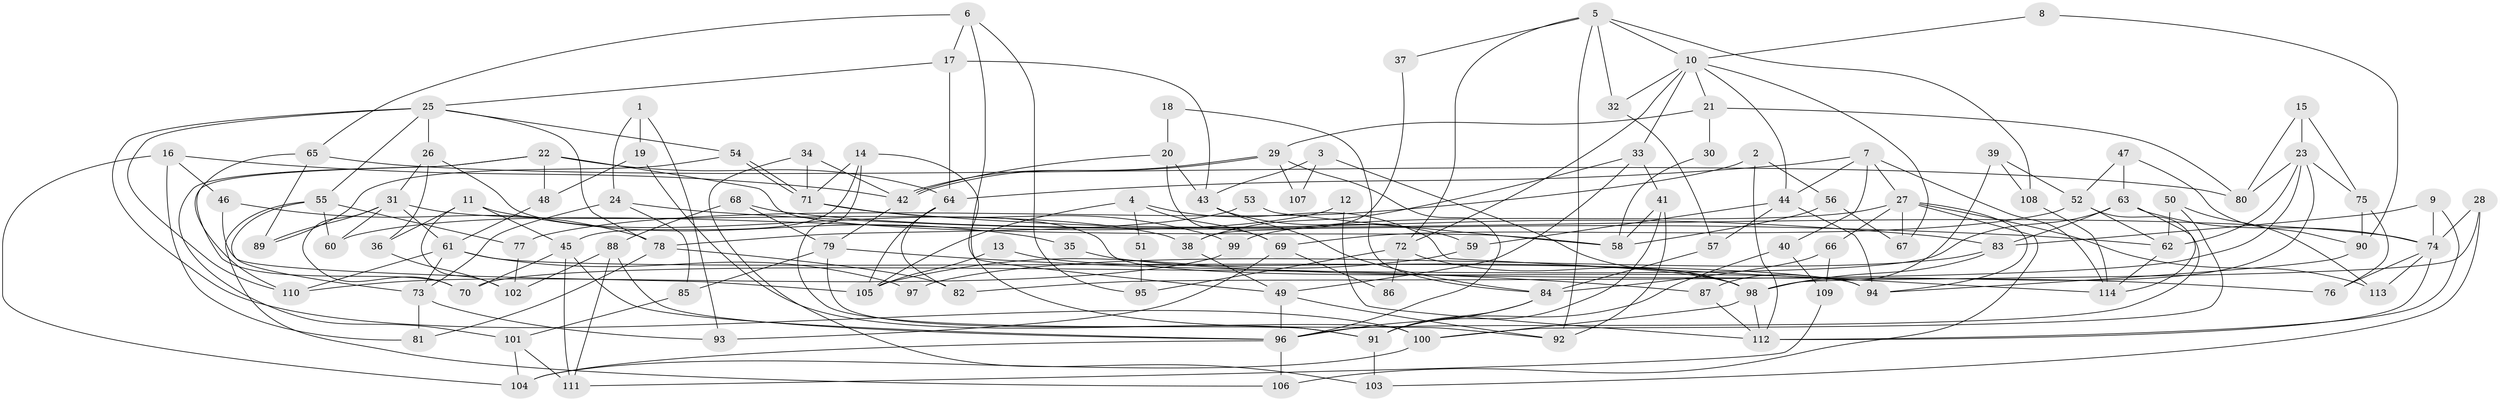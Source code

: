 // coarse degree distribution, {3: 0.2638888888888889, 4: 0.1527777777777778, 7: 0.06944444444444445, 5: 0.125, 8: 0.125, 6: 0.1388888888888889, 2: 0.06944444444444445, 9: 0.041666666666666664, 10: 0.013888888888888888}
// Generated by graph-tools (version 1.1) at 2025/52/02/27/25 19:52:03]
// undirected, 114 vertices, 228 edges
graph export_dot {
graph [start="1"]
  node [color=gray90,style=filled];
  1;
  2;
  3;
  4;
  5;
  6;
  7;
  8;
  9;
  10;
  11;
  12;
  13;
  14;
  15;
  16;
  17;
  18;
  19;
  20;
  21;
  22;
  23;
  24;
  25;
  26;
  27;
  28;
  29;
  30;
  31;
  32;
  33;
  34;
  35;
  36;
  37;
  38;
  39;
  40;
  41;
  42;
  43;
  44;
  45;
  46;
  47;
  48;
  49;
  50;
  51;
  52;
  53;
  54;
  55;
  56;
  57;
  58;
  59;
  60;
  61;
  62;
  63;
  64;
  65;
  66;
  67;
  68;
  69;
  70;
  71;
  72;
  73;
  74;
  75;
  76;
  77;
  78;
  79;
  80;
  81;
  82;
  83;
  84;
  85;
  86;
  87;
  88;
  89;
  90;
  91;
  92;
  93;
  94;
  95;
  96;
  97;
  98;
  99;
  100;
  101;
  102;
  103;
  104;
  105;
  106;
  107;
  108;
  109;
  110;
  111;
  112;
  113;
  114;
  1 -- 19;
  1 -- 93;
  1 -- 24;
  2 -- 112;
  2 -- 77;
  2 -- 56;
  3 -- 98;
  3 -- 43;
  3 -- 107;
  4 -- 114;
  4 -- 105;
  4 -- 51;
  4 -- 69;
  5 -- 10;
  5 -- 72;
  5 -- 32;
  5 -- 37;
  5 -- 92;
  5 -- 108;
  6 -- 92;
  6 -- 65;
  6 -- 17;
  6 -- 95;
  7 -- 114;
  7 -- 27;
  7 -- 40;
  7 -- 44;
  7 -- 64;
  8 -- 90;
  8 -- 10;
  9 -- 74;
  9 -- 83;
  9 -- 112;
  10 -- 32;
  10 -- 33;
  10 -- 21;
  10 -- 44;
  10 -- 67;
  10 -- 72;
  11 -- 102;
  11 -- 45;
  11 -- 35;
  11 -- 36;
  12 -- 60;
  12 -- 112;
  13 -- 105;
  13 -- 98;
  14 -- 91;
  14 -- 71;
  14 -- 45;
  14 -- 49;
  15 -- 80;
  15 -- 23;
  15 -- 75;
  16 -- 42;
  16 -- 81;
  16 -- 46;
  16 -- 104;
  17 -- 64;
  17 -- 25;
  17 -- 43;
  18 -- 84;
  18 -- 20;
  19 -- 48;
  19 -- 91;
  20 -- 69;
  20 -- 43;
  20 -- 42;
  21 -- 29;
  21 -- 30;
  21 -- 80;
  22 -- 64;
  22 -- 101;
  22 -- 48;
  22 -- 58;
  22 -- 110;
  23 -- 62;
  23 -- 80;
  23 -- 75;
  23 -- 82;
  23 -- 98;
  24 -- 62;
  24 -- 73;
  24 -- 85;
  25 -- 110;
  25 -- 26;
  25 -- 54;
  25 -- 55;
  25 -- 78;
  25 -- 100;
  26 -- 94;
  26 -- 31;
  26 -- 36;
  27 -- 106;
  27 -- 94;
  27 -- 66;
  27 -- 67;
  27 -- 99;
  27 -- 113;
  28 -- 98;
  28 -- 74;
  28 -- 103;
  29 -- 42;
  29 -- 42;
  29 -- 96;
  29 -- 107;
  30 -- 58;
  31 -- 38;
  31 -- 60;
  31 -- 61;
  31 -- 70;
  31 -- 89;
  32 -- 57;
  33 -- 41;
  33 -- 49;
  33 -- 38;
  34 -- 71;
  34 -- 42;
  34 -- 103;
  35 -- 76;
  36 -- 102;
  37 -- 38;
  38 -- 49;
  39 -- 52;
  39 -- 87;
  39 -- 108;
  40 -- 91;
  40 -- 109;
  41 -- 58;
  41 -- 92;
  41 -- 91;
  42 -- 79;
  43 -- 84;
  43 -- 59;
  44 -- 57;
  44 -- 59;
  44 -- 94;
  45 -- 111;
  45 -- 70;
  45 -- 96;
  46 -- 78;
  46 -- 105;
  47 -- 52;
  47 -- 90;
  47 -- 63;
  48 -- 61;
  49 -- 96;
  49 -- 92;
  50 -- 113;
  50 -- 100;
  50 -- 62;
  51 -- 95;
  52 -- 96;
  52 -- 62;
  52 -- 69;
  53 -- 78;
  53 -- 58;
  54 -- 71;
  54 -- 71;
  54 -- 89;
  55 -- 73;
  55 -- 60;
  55 -- 77;
  55 -- 106;
  56 -- 67;
  56 -- 58;
  57 -- 84;
  59 -- 105;
  61 -- 110;
  61 -- 73;
  61 -- 94;
  61 -- 97;
  62 -- 114;
  63 -- 70;
  63 -- 74;
  63 -- 83;
  63 -- 114;
  64 -- 105;
  64 -- 82;
  65 -- 89;
  65 -- 70;
  65 -- 80;
  66 -- 109;
  66 -- 84;
  68 -- 79;
  68 -- 74;
  68 -- 88;
  69 -- 86;
  69 -- 93;
  71 -- 83;
  71 -- 99;
  72 -- 98;
  72 -- 86;
  72 -- 95;
  73 -- 81;
  73 -- 93;
  74 -- 112;
  74 -- 76;
  74 -- 113;
  75 -- 76;
  75 -- 90;
  77 -- 102;
  78 -- 82;
  78 -- 81;
  79 -- 100;
  79 -- 85;
  79 -- 87;
  83 -- 98;
  83 -- 97;
  84 -- 91;
  84 -- 96;
  85 -- 101;
  87 -- 112;
  88 -- 96;
  88 -- 102;
  88 -- 111;
  90 -- 94;
  91 -- 103;
  96 -- 104;
  96 -- 106;
  98 -- 100;
  98 -- 112;
  99 -- 110;
  100 -- 104;
  101 -- 104;
  101 -- 111;
  108 -- 114;
  109 -- 111;
}
